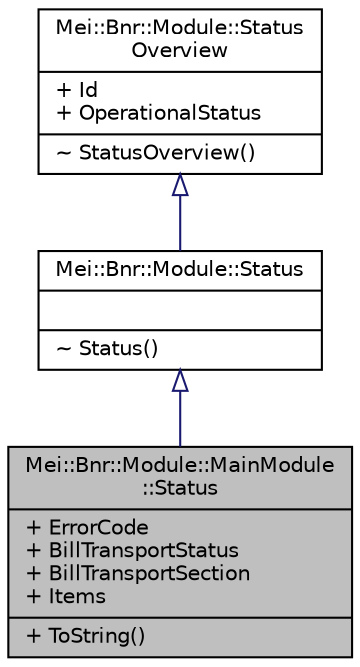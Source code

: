 digraph "Mei::Bnr::Module::MainModule::Status"
{
  edge [fontname="Helvetica",fontsize="10",labelfontname="Helvetica",labelfontsize="10"];
  node [fontname="Helvetica",fontsize="10",shape=record];
  Node1 [label="{Mei::Bnr::Module::MainModule\l::Status\n|+ ErrorCode\l+ BillTransportStatus\l+ BillTransportSection\l+ Items\l|+ ToString()\l}",height=0.2,width=0.4,color="black", fillcolor="grey75", style="filled", fontcolor="black"];
  Node2 -> Node1 [dir="back",color="midnightblue",fontsize="10",style="solid",arrowtail="onormal",fontname="Helvetica"];
  Node2 [label="{Mei::Bnr::Module::Status\n||~ Status()\l}",height=0.2,width=0.4,color="black", fillcolor="white", style="filled",URL="$a00127.html",tooltip="Module::Status "];
  Node3 -> Node2 [dir="back",color="midnightblue",fontsize="10",style="solid",arrowtail="onormal",fontname="Helvetica"];
  Node3 [label="{Mei::Bnr::Module::Status\lOverview\n|+ Id\l+ OperationalStatus\l|~ StatusOverview()\l}",height=0.2,width=0.4,color="black", fillcolor="white", style="filled",URL="$a00128.html",tooltip="Module::StatusOverview "];
}
